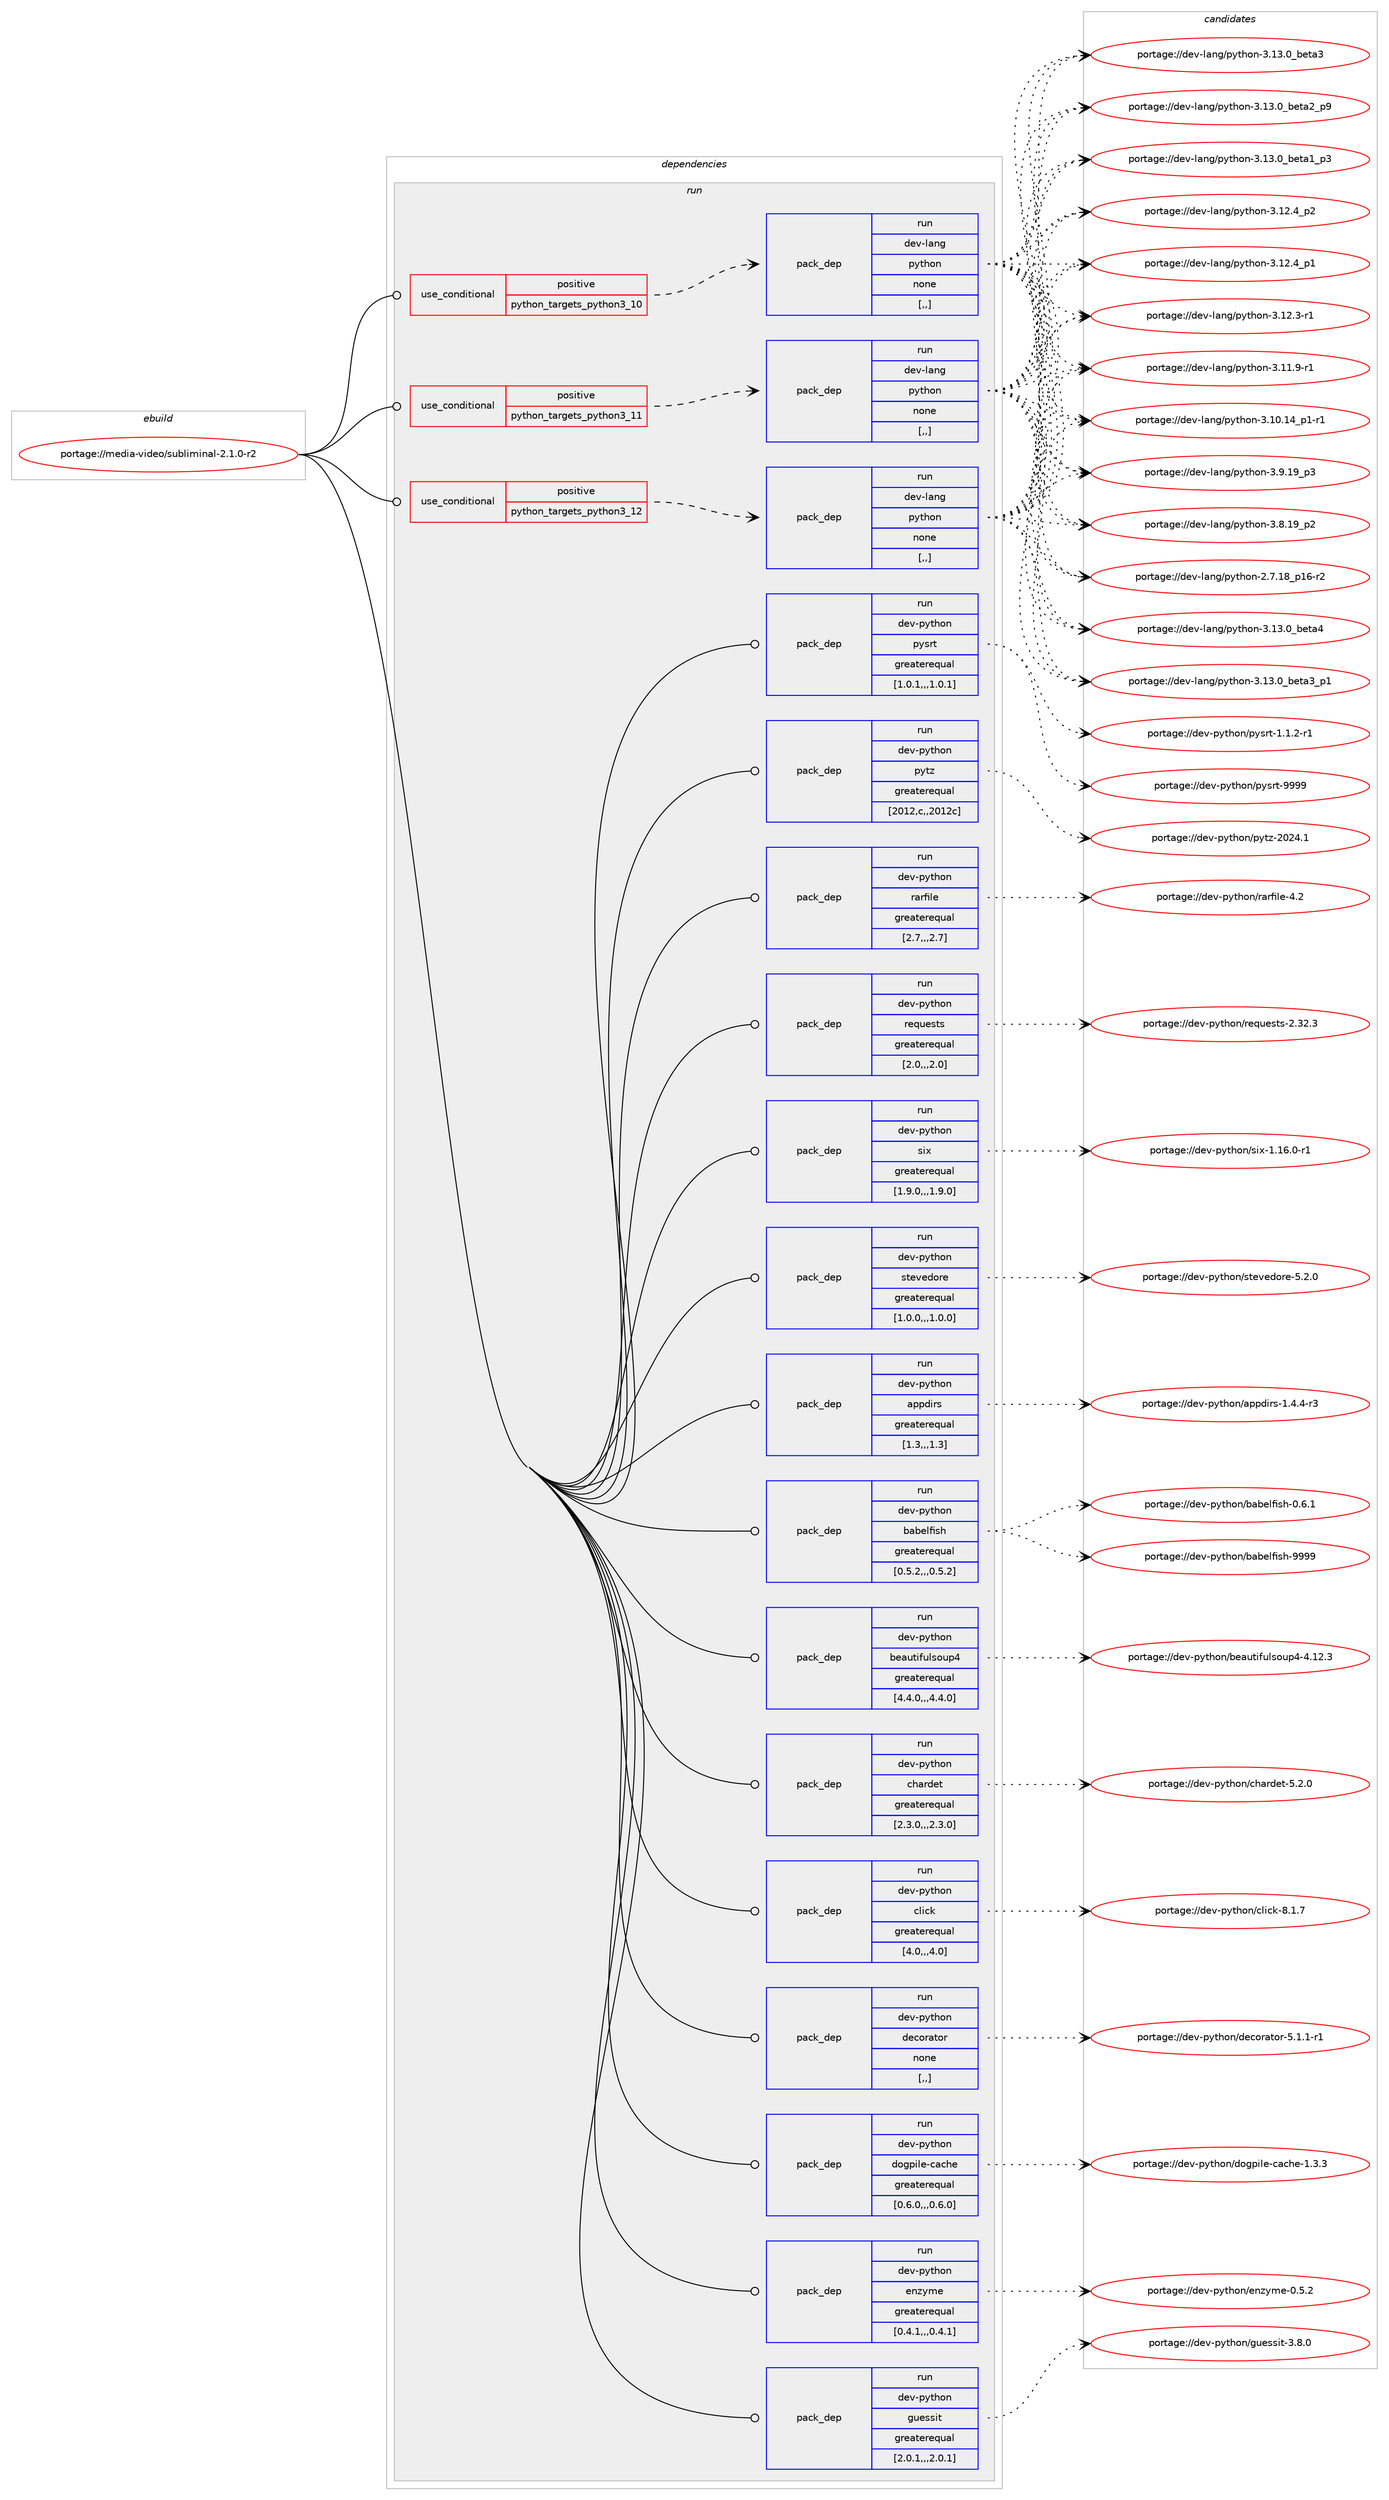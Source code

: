 digraph prolog {

# *************
# Graph options
# *************

newrank=true;
concentrate=true;
compound=true;
graph [rankdir=LR,fontname=Helvetica,fontsize=10,ranksep=1.5];#, ranksep=2.5, nodesep=0.2];
edge  [arrowhead=vee];
node  [fontname=Helvetica,fontsize=10];

# **********
# The ebuild
# **********

subgraph cluster_leftcol {
color=gray;
label=<<i>ebuild</i>>;
id [label="portage://media-video/subliminal-2.1.0-r2", color=red, width=4, href="../media-video/subliminal-2.1.0-r2.svg"];
}

# ****************
# The dependencies
# ****************

subgraph cluster_midcol {
color=gray;
label=<<i>dependencies</i>>;
subgraph cluster_compile {
fillcolor="#eeeeee";
style=filled;
label=<<i>compile</i>>;
}
subgraph cluster_compileandrun {
fillcolor="#eeeeee";
style=filled;
label=<<i>compile and run</i>>;
}
subgraph cluster_run {
fillcolor="#eeeeee";
style=filled;
label=<<i>run</i>>;
subgraph cond85631 {
dependency333682 [label=<<TABLE BORDER="0" CELLBORDER="1" CELLSPACING="0" CELLPADDING="4"><TR><TD ROWSPAN="3" CELLPADDING="10">use_conditional</TD></TR><TR><TD>positive</TD></TR><TR><TD>python_targets_python3_10</TD></TR></TABLE>>, shape=none, color=red];
subgraph pack245507 {
dependency333683 [label=<<TABLE BORDER="0" CELLBORDER="1" CELLSPACING="0" CELLPADDING="4" WIDTH="220"><TR><TD ROWSPAN="6" CELLPADDING="30">pack_dep</TD></TR><TR><TD WIDTH="110">run</TD></TR><TR><TD>dev-lang</TD></TR><TR><TD>python</TD></TR><TR><TD>none</TD></TR><TR><TD>[,,]</TD></TR></TABLE>>, shape=none, color=blue];
}
dependency333682:e -> dependency333683:w [weight=20,style="dashed",arrowhead="vee"];
}
id:e -> dependency333682:w [weight=20,style="solid",arrowhead="odot"];
subgraph cond85632 {
dependency333684 [label=<<TABLE BORDER="0" CELLBORDER="1" CELLSPACING="0" CELLPADDING="4"><TR><TD ROWSPAN="3" CELLPADDING="10">use_conditional</TD></TR><TR><TD>positive</TD></TR><TR><TD>python_targets_python3_11</TD></TR></TABLE>>, shape=none, color=red];
subgraph pack245508 {
dependency333685 [label=<<TABLE BORDER="0" CELLBORDER="1" CELLSPACING="0" CELLPADDING="4" WIDTH="220"><TR><TD ROWSPAN="6" CELLPADDING="30">pack_dep</TD></TR><TR><TD WIDTH="110">run</TD></TR><TR><TD>dev-lang</TD></TR><TR><TD>python</TD></TR><TR><TD>none</TD></TR><TR><TD>[,,]</TD></TR></TABLE>>, shape=none, color=blue];
}
dependency333684:e -> dependency333685:w [weight=20,style="dashed",arrowhead="vee"];
}
id:e -> dependency333684:w [weight=20,style="solid",arrowhead="odot"];
subgraph cond85633 {
dependency333686 [label=<<TABLE BORDER="0" CELLBORDER="1" CELLSPACING="0" CELLPADDING="4"><TR><TD ROWSPAN="3" CELLPADDING="10">use_conditional</TD></TR><TR><TD>positive</TD></TR><TR><TD>python_targets_python3_12</TD></TR></TABLE>>, shape=none, color=red];
subgraph pack245509 {
dependency333687 [label=<<TABLE BORDER="0" CELLBORDER="1" CELLSPACING="0" CELLPADDING="4" WIDTH="220"><TR><TD ROWSPAN="6" CELLPADDING="30">pack_dep</TD></TR><TR><TD WIDTH="110">run</TD></TR><TR><TD>dev-lang</TD></TR><TR><TD>python</TD></TR><TR><TD>none</TD></TR><TR><TD>[,,]</TD></TR></TABLE>>, shape=none, color=blue];
}
dependency333686:e -> dependency333687:w [weight=20,style="dashed",arrowhead="vee"];
}
id:e -> dependency333686:w [weight=20,style="solid",arrowhead="odot"];
subgraph pack245510 {
dependency333688 [label=<<TABLE BORDER="0" CELLBORDER="1" CELLSPACING="0" CELLPADDING="4" WIDTH="220"><TR><TD ROWSPAN="6" CELLPADDING="30">pack_dep</TD></TR><TR><TD WIDTH="110">run</TD></TR><TR><TD>dev-python</TD></TR><TR><TD>appdirs</TD></TR><TR><TD>greaterequal</TD></TR><TR><TD>[1.3,,,1.3]</TD></TR></TABLE>>, shape=none, color=blue];
}
id:e -> dependency333688:w [weight=20,style="solid",arrowhead="odot"];
subgraph pack245511 {
dependency333689 [label=<<TABLE BORDER="0" CELLBORDER="1" CELLSPACING="0" CELLPADDING="4" WIDTH="220"><TR><TD ROWSPAN="6" CELLPADDING="30">pack_dep</TD></TR><TR><TD WIDTH="110">run</TD></TR><TR><TD>dev-python</TD></TR><TR><TD>babelfish</TD></TR><TR><TD>greaterequal</TD></TR><TR><TD>[0.5.2,,,0.5.2]</TD></TR></TABLE>>, shape=none, color=blue];
}
id:e -> dependency333689:w [weight=20,style="solid",arrowhead="odot"];
subgraph pack245512 {
dependency333690 [label=<<TABLE BORDER="0" CELLBORDER="1" CELLSPACING="0" CELLPADDING="4" WIDTH="220"><TR><TD ROWSPAN="6" CELLPADDING="30">pack_dep</TD></TR><TR><TD WIDTH="110">run</TD></TR><TR><TD>dev-python</TD></TR><TR><TD>beautifulsoup4</TD></TR><TR><TD>greaterequal</TD></TR><TR><TD>[4.4.0,,,4.4.0]</TD></TR></TABLE>>, shape=none, color=blue];
}
id:e -> dependency333690:w [weight=20,style="solid",arrowhead="odot"];
subgraph pack245513 {
dependency333691 [label=<<TABLE BORDER="0" CELLBORDER="1" CELLSPACING="0" CELLPADDING="4" WIDTH="220"><TR><TD ROWSPAN="6" CELLPADDING="30">pack_dep</TD></TR><TR><TD WIDTH="110">run</TD></TR><TR><TD>dev-python</TD></TR><TR><TD>chardet</TD></TR><TR><TD>greaterequal</TD></TR><TR><TD>[2.3.0,,,2.3.0]</TD></TR></TABLE>>, shape=none, color=blue];
}
id:e -> dependency333691:w [weight=20,style="solid",arrowhead="odot"];
subgraph pack245514 {
dependency333692 [label=<<TABLE BORDER="0" CELLBORDER="1" CELLSPACING="0" CELLPADDING="4" WIDTH="220"><TR><TD ROWSPAN="6" CELLPADDING="30">pack_dep</TD></TR><TR><TD WIDTH="110">run</TD></TR><TR><TD>dev-python</TD></TR><TR><TD>click</TD></TR><TR><TD>greaterequal</TD></TR><TR><TD>[4.0,,,4.0]</TD></TR></TABLE>>, shape=none, color=blue];
}
id:e -> dependency333692:w [weight=20,style="solid",arrowhead="odot"];
subgraph pack245515 {
dependency333693 [label=<<TABLE BORDER="0" CELLBORDER="1" CELLSPACING="0" CELLPADDING="4" WIDTH="220"><TR><TD ROWSPAN="6" CELLPADDING="30">pack_dep</TD></TR><TR><TD WIDTH="110">run</TD></TR><TR><TD>dev-python</TD></TR><TR><TD>decorator</TD></TR><TR><TD>none</TD></TR><TR><TD>[,,]</TD></TR></TABLE>>, shape=none, color=blue];
}
id:e -> dependency333693:w [weight=20,style="solid",arrowhead="odot"];
subgraph pack245516 {
dependency333694 [label=<<TABLE BORDER="0" CELLBORDER="1" CELLSPACING="0" CELLPADDING="4" WIDTH="220"><TR><TD ROWSPAN="6" CELLPADDING="30">pack_dep</TD></TR><TR><TD WIDTH="110">run</TD></TR><TR><TD>dev-python</TD></TR><TR><TD>dogpile-cache</TD></TR><TR><TD>greaterequal</TD></TR><TR><TD>[0.6.0,,,0.6.0]</TD></TR></TABLE>>, shape=none, color=blue];
}
id:e -> dependency333694:w [weight=20,style="solid",arrowhead="odot"];
subgraph pack245517 {
dependency333695 [label=<<TABLE BORDER="0" CELLBORDER="1" CELLSPACING="0" CELLPADDING="4" WIDTH="220"><TR><TD ROWSPAN="6" CELLPADDING="30">pack_dep</TD></TR><TR><TD WIDTH="110">run</TD></TR><TR><TD>dev-python</TD></TR><TR><TD>enzyme</TD></TR><TR><TD>greaterequal</TD></TR><TR><TD>[0.4.1,,,0.4.1]</TD></TR></TABLE>>, shape=none, color=blue];
}
id:e -> dependency333695:w [weight=20,style="solid",arrowhead="odot"];
subgraph pack245518 {
dependency333696 [label=<<TABLE BORDER="0" CELLBORDER="1" CELLSPACING="0" CELLPADDING="4" WIDTH="220"><TR><TD ROWSPAN="6" CELLPADDING="30">pack_dep</TD></TR><TR><TD WIDTH="110">run</TD></TR><TR><TD>dev-python</TD></TR><TR><TD>guessit</TD></TR><TR><TD>greaterequal</TD></TR><TR><TD>[2.0.1,,,2.0.1]</TD></TR></TABLE>>, shape=none, color=blue];
}
id:e -> dependency333696:w [weight=20,style="solid",arrowhead="odot"];
subgraph pack245519 {
dependency333697 [label=<<TABLE BORDER="0" CELLBORDER="1" CELLSPACING="0" CELLPADDING="4" WIDTH="220"><TR><TD ROWSPAN="6" CELLPADDING="30">pack_dep</TD></TR><TR><TD WIDTH="110">run</TD></TR><TR><TD>dev-python</TD></TR><TR><TD>pysrt</TD></TR><TR><TD>greaterequal</TD></TR><TR><TD>[1.0.1,,,1.0.1]</TD></TR></TABLE>>, shape=none, color=blue];
}
id:e -> dependency333697:w [weight=20,style="solid",arrowhead="odot"];
subgraph pack245520 {
dependency333698 [label=<<TABLE BORDER="0" CELLBORDER="1" CELLSPACING="0" CELLPADDING="4" WIDTH="220"><TR><TD ROWSPAN="6" CELLPADDING="30">pack_dep</TD></TR><TR><TD WIDTH="110">run</TD></TR><TR><TD>dev-python</TD></TR><TR><TD>pytz</TD></TR><TR><TD>greaterequal</TD></TR><TR><TD>[2012,c,,2012c]</TD></TR></TABLE>>, shape=none, color=blue];
}
id:e -> dependency333698:w [weight=20,style="solid",arrowhead="odot"];
subgraph pack245521 {
dependency333699 [label=<<TABLE BORDER="0" CELLBORDER="1" CELLSPACING="0" CELLPADDING="4" WIDTH="220"><TR><TD ROWSPAN="6" CELLPADDING="30">pack_dep</TD></TR><TR><TD WIDTH="110">run</TD></TR><TR><TD>dev-python</TD></TR><TR><TD>rarfile</TD></TR><TR><TD>greaterequal</TD></TR><TR><TD>[2.7,,,2.7]</TD></TR></TABLE>>, shape=none, color=blue];
}
id:e -> dependency333699:w [weight=20,style="solid",arrowhead="odot"];
subgraph pack245522 {
dependency333700 [label=<<TABLE BORDER="0" CELLBORDER="1" CELLSPACING="0" CELLPADDING="4" WIDTH="220"><TR><TD ROWSPAN="6" CELLPADDING="30">pack_dep</TD></TR><TR><TD WIDTH="110">run</TD></TR><TR><TD>dev-python</TD></TR><TR><TD>requests</TD></TR><TR><TD>greaterequal</TD></TR><TR><TD>[2.0,,,2.0]</TD></TR></TABLE>>, shape=none, color=blue];
}
id:e -> dependency333700:w [weight=20,style="solid",arrowhead="odot"];
subgraph pack245523 {
dependency333701 [label=<<TABLE BORDER="0" CELLBORDER="1" CELLSPACING="0" CELLPADDING="4" WIDTH="220"><TR><TD ROWSPAN="6" CELLPADDING="30">pack_dep</TD></TR><TR><TD WIDTH="110">run</TD></TR><TR><TD>dev-python</TD></TR><TR><TD>six</TD></TR><TR><TD>greaterequal</TD></TR><TR><TD>[1.9.0,,,1.9.0]</TD></TR></TABLE>>, shape=none, color=blue];
}
id:e -> dependency333701:w [weight=20,style="solid",arrowhead="odot"];
subgraph pack245524 {
dependency333702 [label=<<TABLE BORDER="0" CELLBORDER="1" CELLSPACING="0" CELLPADDING="4" WIDTH="220"><TR><TD ROWSPAN="6" CELLPADDING="30">pack_dep</TD></TR><TR><TD WIDTH="110">run</TD></TR><TR><TD>dev-python</TD></TR><TR><TD>stevedore</TD></TR><TR><TD>greaterequal</TD></TR><TR><TD>[1.0.0,,,1.0.0]</TD></TR></TABLE>>, shape=none, color=blue];
}
id:e -> dependency333702:w [weight=20,style="solid",arrowhead="odot"];
}
}

# **************
# The candidates
# **************

subgraph cluster_choices {
rank=same;
color=gray;
label=<<i>candidates</i>>;

subgraph choice245507 {
color=black;
nodesep=1;
choice1001011184510897110103471121211161041111104551464951464895981011169752 [label="portage://dev-lang/python-3.13.0_beta4", color=red, width=4,href="../dev-lang/python-3.13.0_beta4.svg"];
choice10010111845108971101034711212111610411111045514649514648959810111697519511249 [label="portage://dev-lang/python-3.13.0_beta3_p1", color=red, width=4,href="../dev-lang/python-3.13.0_beta3_p1.svg"];
choice1001011184510897110103471121211161041111104551464951464895981011169751 [label="portage://dev-lang/python-3.13.0_beta3", color=red, width=4,href="../dev-lang/python-3.13.0_beta3.svg"];
choice10010111845108971101034711212111610411111045514649514648959810111697509511257 [label="portage://dev-lang/python-3.13.0_beta2_p9", color=red, width=4,href="../dev-lang/python-3.13.0_beta2_p9.svg"];
choice10010111845108971101034711212111610411111045514649514648959810111697499511251 [label="portage://dev-lang/python-3.13.0_beta1_p3", color=red, width=4,href="../dev-lang/python-3.13.0_beta1_p3.svg"];
choice100101118451089711010347112121116104111110455146495046529511250 [label="portage://dev-lang/python-3.12.4_p2", color=red, width=4,href="../dev-lang/python-3.12.4_p2.svg"];
choice100101118451089711010347112121116104111110455146495046529511249 [label="portage://dev-lang/python-3.12.4_p1", color=red, width=4,href="../dev-lang/python-3.12.4_p1.svg"];
choice100101118451089711010347112121116104111110455146495046514511449 [label="portage://dev-lang/python-3.12.3-r1", color=red, width=4,href="../dev-lang/python-3.12.3-r1.svg"];
choice100101118451089711010347112121116104111110455146494946574511449 [label="portage://dev-lang/python-3.11.9-r1", color=red, width=4,href="../dev-lang/python-3.11.9-r1.svg"];
choice100101118451089711010347112121116104111110455146494846495295112494511449 [label="portage://dev-lang/python-3.10.14_p1-r1", color=red, width=4,href="../dev-lang/python-3.10.14_p1-r1.svg"];
choice100101118451089711010347112121116104111110455146574649579511251 [label="portage://dev-lang/python-3.9.19_p3", color=red, width=4,href="../dev-lang/python-3.9.19_p3.svg"];
choice100101118451089711010347112121116104111110455146564649579511250 [label="portage://dev-lang/python-3.8.19_p2", color=red, width=4,href="../dev-lang/python-3.8.19_p2.svg"];
choice100101118451089711010347112121116104111110455046554649569511249544511450 [label="portage://dev-lang/python-2.7.18_p16-r2", color=red, width=4,href="../dev-lang/python-2.7.18_p16-r2.svg"];
dependency333683:e -> choice1001011184510897110103471121211161041111104551464951464895981011169752:w [style=dotted,weight="100"];
dependency333683:e -> choice10010111845108971101034711212111610411111045514649514648959810111697519511249:w [style=dotted,weight="100"];
dependency333683:e -> choice1001011184510897110103471121211161041111104551464951464895981011169751:w [style=dotted,weight="100"];
dependency333683:e -> choice10010111845108971101034711212111610411111045514649514648959810111697509511257:w [style=dotted,weight="100"];
dependency333683:e -> choice10010111845108971101034711212111610411111045514649514648959810111697499511251:w [style=dotted,weight="100"];
dependency333683:e -> choice100101118451089711010347112121116104111110455146495046529511250:w [style=dotted,weight="100"];
dependency333683:e -> choice100101118451089711010347112121116104111110455146495046529511249:w [style=dotted,weight="100"];
dependency333683:e -> choice100101118451089711010347112121116104111110455146495046514511449:w [style=dotted,weight="100"];
dependency333683:e -> choice100101118451089711010347112121116104111110455146494946574511449:w [style=dotted,weight="100"];
dependency333683:e -> choice100101118451089711010347112121116104111110455146494846495295112494511449:w [style=dotted,weight="100"];
dependency333683:e -> choice100101118451089711010347112121116104111110455146574649579511251:w [style=dotted,weight="100"];
dependency333683:e -> choice100101118451089711010347112121116104111110455146564649579511250:w [style=dotted,weight="100"];
dependency333683:e -> choice100101118451089711010347112121116104111110455046554649569511249544511450:w [style=dotted,weight="100"];
}
subgraph choice245508 {
color=black;
nodesep=1;
choice1001011184510897110103471121211161041111104551464951464895981011169752 [label="portage://dev-lang/python-3.13.0_beta4", color=red, width=4,href="../dev-lang/python-3.13.0_beta4.svg"];
choice10010111845108971101034711212111610411111045514649514648959810111697519511249 [label="portage://dev-lang/python-3.13.0_beta3_p1", color=red, width=4,href="../dev-lang/python-3.13.0_beta3_p1.svg"];
choice1001011184510897110103471121211161041111104551464951464895981011169751 [label="portage://dev-lang/python-3.13.0_beta3", color=red, width=4,href="../dev-lang/python-3.13.0_beta3.svg"];
choice10010111845108971101034711212111610411111045514649514648959810111697509511257 [label="portage://dev-lang/python-3.13.0_beta2_p9", color=red, width=4,href="../dev-lang/python-3.13.0_beta2_p9.svg"];
choice10010111845108971101034711212111610411111045514649514648959810111697499511251 [label="portage://dev-lang/python-3.13.0_beta1_p3", color=red, width=4,href="../dev-lang/python-3.13.0_beta1_p3.svg"];
choice100101118451089711010347112121116104111110455146495046529511250 [label="portage://dev-lang/python-3.12.4_p2", color=red, width=4,href="../dev-lang/python-3.12.4_p2.svg"];
choice100101118451089711010347112121116104111110455146495046529511249 [label="portage://dev-lang/python-3.12.4_p1", color=red, width=4,href="../dev-lang/python-3.12.4_p1.svg"];
choice100101118451089711010347112121116104111110455146495046514511449 [label="portage://dev-lang/python-3.12.3-r1", color=red, width=4,href="../dev-lang/python-3.12.3-r1.svg"];
choice100101118451089711010347112121116104111110455146494946574511449 [label="portage://dev-lang/python-3.11.9-r1", color=red, width=4,href="../dev-lang/python-3.11.9-r1.svg"];
choice100101118451089711010347112121116104111110455146494846495295112494511449 [label="portage://dev-lang/python-3.10.14_p1-r1", color=red, width=4,href="../dev-lang/python-3.10.14_p1-r1.svg"];
choice100101118451089711010347112121116104111110455146574649579511251 [label="portage://dev-lang/python-3.9.19_p3", color=red, width=4,href="../dev-lang/python-3.9.19_p3.svg"];
choice100101118451089711010347112121116104111110455146564649579511250 [label="portage://dev-lang/python-3.8.19_p2", color=red, width=4,href="../dev-lang/python-3.8.19_p2.svg"];
choice100101118451089711010347112121116104111110455046554649569511249544511450 [label="portage://dev-lang/python-2.7.18_p16-r2", color=red, width=4,href="../dev-lang/python-2.7.18_p16-r2.svg"];
dependency333685:e -> choice1001011184510897110103471121211161041111104551464951464895981011169752:w [style=dotted,weight="100"];
dependency333685:e -> choice10010111845108971101034711212111610411111045514649514648959810111697519511249:w [style=dotted,weight="100"];
dependency333685:e -> choice1001011184510897110103471121211161041111104551464951464895981011169751:w [style=dotted,weight="100"];
dependency333685:e -> choice10010111845108971101034711212111610411111045514649514648959810111697509511257:w [style=dotted,weight="100"];
dependency333685:e -> choice10010111845108971101034711212111610411111045514649514648959810111697499511251:w [style=dotted,weight="100"];
dependency333685:e -> choice100101118451089711010347112121116104111110455146495046529511250:w [style=dotted,weight="100"];
dependency333685:e -> choice100101118451089711010347112121116104111110455146495046529511249:w [style=dotted,weight="100"];
dependency333685:e -> choice100101118451089711010347112121116104111110455146495046514511449:w [style=dotted,weight="100"];
dependency333685:e -> choice100101118451089711010347112121116104111110455146494946574511449:w [style=dotted,weight="100"];
dependency333685:e -> choice100101118451089711010347112121116104111110455146494846495295112494511449:w [style=dotted,weight="100"];
dependency333685:e -> choice100101118451089711010347112121116104111110455146574649579511251:w [style=dotted,weight="100"];
dependency333685:e -> choice100101118451089711010347112121116104111110455146564649579511250:w [style=dotted,weight="100"];
dependency333685:e -> choice100101118451089711010347112121116104111110455046554649569511249544511450:w [style=dotted,weight="100"];
}
subgraph choice245509 {
color=black;
nodesep=1;
choice1001011184510897110103471121211161041111104551464951464895981011169752 [label="portage://dev-lang/python-3.13.0_beta4", color=red, width=4,href="../dev-lang/python-3.13.0_beta4.svg"];
choice10010111845108971101034711212111610411111045514649514648959810111697519511249 [label="portage://dev-lang/python-3.13.0_beta3_p1", color=red, width=4,href="../dev-lang/python-3.13.0_beta3_p1.svg"];
choice1001011184510897110103471121211161041111104551464951464895981011169751 [label="portage://dev-lang/python-3.13.0_beta3", color=red, width=4,href="../dev-lang/python-3.13.0_beta3.svg"];
choice10010111845108971101034711212111610411111045514649514648959810111697509511257 [label="portage://dev-lang/python-3.13.0_beta2_p9", color=red, width=4,href="../dev-lang/python-3.13.0_beta2_p9.svg"];
choice10010111845108971101034711212111610411111045514649514648959810111697499511251 [label="portage://dev-lang/python-3.13.0_beta1_p3", color=red, width=4,href="../dev-lang/python-3.13.0_beta1_p3.svg"];
choice100101118451089711010347112121116104111110455146495046529511250 [label="portage://dev-lang/python-3.12.4_p2", color=red, width=4,href="../dev-lang/python-3.12.4_p2.svg"];
choice100101118451089711010347112121116104111110455146495046529511249 [label="portage://dev-lang/python-3.12.4_p1", color=red, width=4,href="../dev-lang/python-3.12.4_p1.svg"];
choice100101118451089711010347112121116104111110455146495046514511449 [label="portage://dev-lang/python-3.12.3-r1", color=red, width=4,href="../dev-lang/python-3.12.3-r1.svg"];
choice100101118451089711010347112121116104111110455146494946574511449 [label="portage://dev-lang/python-3.11.9-r1", color=red, width=4,href="../dev-lang/python-3.11.9-r1.svg"];
choice100101118451089711010347112121116104111110455146494846495295112494511449 [label="portage://dev-lang/python-3.10.14_p1-r1", color=red, width=4,href="../dev-lang/python-3.10.14_p1-r1.svg"];
choice100101118451089711010347112121116104111110455146574649579511251 [label="portage://dev-lang/python-3.9.19_p3", color=red, width=4,href="../dev-lang/python-3.9.19_p3.svg"];
choice100101118451089711010347112121116104111110455146564649579511250 [label="portage://dev-lang/python-3.8.19_p2", color=red, width=4,href="../dev-lang/python-3.8.19_p2.svg"];
choice100101118451089711010347112121116104111110455046554649569511249544511450 [label="portage://dev-lang/python-2.7.18_p16-r2", color=red, width=4,href="../dev-lang/python-2.7.18_p16-r2.svg"];
dependency333687:e -> choice1001011184510897110103471121211161041111104551464951464895981011169752:w [style=dotted,weight="100"];
dependency333687:e -> choice10010111845108971101034711212111610411111045514649514648959810111697519511249:w [style=dotted,weight="100"];
dependency333687:e -> choice1001011184510897110103471121211161041111104551464951464895981011169751:w [style=dotted,weight="100"];
dependency333687:e -> choice10010111845108971101034711212111610411111045514649514648959810111697509511257:w [style=dotted,weight="100"];
dependency333687:e -> choice10010111845108971101034711212111610411111045514649514648959810111697499511251:w [style=dotted,weight="100"];
dependency333687:e -> choice100101118451089711010347112121116104111110455146495046529511250:w [style=dotted,weight="100"];
dependency333687:e -> choice100101118451089711010347112121116104111110455146495046529511249:w [style=dotted,weight="100"];
dependency333687:e -> choice100101118451089711010347112121116104111110455146495046514511449:w [style=dotted,weight="100"];
dependency333687:e -> choice100101118451089711010347112121116104111110455146494946574511449:w [style=dotted,weight="100"];
dependency333687:e -> choice100101118451089711010347112121116104111110455146494846495295112494511449:w [style=dotted,weight="100"];
dependency333687:e -> choice100101118451089711010347112121116104111110455146574649579511251:w [style=dotted,weight="100"];
dependency333687:e -> choice100101118451089711010347112121116104111110455146564649579511250:w [style=dotted,weight="100"];
dependency333687:e -> choice100101118451089711010347112121116104111110455046554649569511249544511450:w [style=dotted,weight="100"];
}
subgraph choice245510 {
color=black;
nodesep=1;
choice1001011184511212111610411111047971121121001051141154549465246524511451 [label="portage://dev-python/appdirs-1.4.4-r3", color=red, width=4,href="../dev-python/appdirs-1.4.4-r3.svg"];
dependency333688:e -> choice1001011184511212111610411111047971121121001051141154549465246524511451:w [style=dotted,weight="100"];
}
subgraph choice245511 {
color=black;
nodesep=1;
choice10010111845112121116104111110479897981011081021051151044557575757 [label="portage://dev-python/babelfish-9999", color=red, width=4,href="../dev-python/babelfish-9999.svg"];
choice1001011184511212111610411111047989798101108102105115104454846544649 [label="portage://dev-python/babelfish-0.6.1", color=red, width=4,href="../dev-python/babelfish-0.6.1.svg"];
dependency333689:e -> choice10010111845112121116104111110479897981011081021051151044557575757:w [style=dotted,weight="100"];
dependency333689:e -> choice1001011184511212111610411111047989798101108102105115104454846544649:w [style=dotted,weight="100"];
}
subgraph choice245512 {
color=black;
nodesep=1;
choice100101118451121211161041111104798101971171161051021171081151111171125245524649504651 [label="portage://dev-python/beautifulsoup4-4.12.3", color=red, width=4,href="../dev-python/beautifulsoup4-4.12.3.svg"];
dependency333690:e -> choice100101118451121211161041111104798101971171161051021171081151111171125245524649504651:w [style=dotted,weight="100"];
}
subgraph choice245513 {
color=black;
nodesep=1;
choice10010111845112121116104111110479910497114100101116455346504648 [label="portage://dev-python/chardet-5.2.0", color=red, width=4,href="../dev-python/chardet-5.2.0.svg"];
dependency333691:e -> choice10010111845112121116104111110479910497114100101116455346504648:w [style=dotted,weight="100"];
}
subgraph choice245514 {
color=black;
nodesep=1;
choice10010111845112121116104111110479910810599107455646494655 [label="portage://dev-python/click-8.1.7", color=red, width=4,href="../dev-python/click-8.1.7.svg"];
dependency333692:e -> choice10010111845112121116104111110479910810599107455646494655:w [style=dotted,weight="100"];
}
subgraph choice245515 {
color=black;
nodesep=1;
choice100101118451121211161041111104710010199111114971161111144553464946494511449 [label="portage://dev-python/decorator-5.1.1-r1", color=red, width=4,href="../dev-python/decorator-5.1.1-r1.svg"];
dependency333693:e -> choice100101118451121211161041111104710010199111114971161111144553464946494511449:w [style=dotted,weight="100"];
}
subgraph choice245516 {
color=black;
nodesep=1;
choice100101118451121211161041111104710011110311210510810145999799104101454946514651 [label="portage://dev-python/dogpile-cache-1.3.3", color=red, width=4,href="../dev-python/dogpile-cache-1.3.3.svg"];
dependency333694:e -> choice100101118451121211161041111104710011110311210510810145999799104101454946514651:w [style=dotted,weight="100"];
}
subgraph choice245517 {
color=black;
nodesep=1;
choice1001011184511212111610411111047101110122121109101454846534650 [label="portage://dev-python/enzyme-0.5.2", color=red, width=4,href="../dev-python/enzyme-0.5.2.svg"];
dependency333695:e -> choice1001011184511212111610411111047101110122121109101454846534650:w [style=dotted,weight="100"];
}
subgraph choice245518 {
color=black;
nodesep=1;
choice1001011184511212111610411111047103117101115115105116455146564648 [label="portage://dev-python/guessit-3.8.0", color=red, width=4,href="../dev-python/guessit-3.8.0.svg"];
dependency333696:e -> choice1001011184511212111610411111047103117101115115105116455146564648:w [style=dotted,weight="100"];
}
subgraph choice245519 {
color=black;
nodesep=1;
choice10010111845112121116104111110471121211151141164557575757 [label="portage://dev-python/pysrt-9999", color=red, width=4,href="../dev-python/pysrt-9999.svg"];
choice10010111845112121116104111110471121211151141164549464946504511449 [label="portage://dev-python/pysrt-1.1.2-r1", color=red, width=4,href="../dev-python/pysrt-1.1.2-r1.svg"];
dependency333697:e -> choice10010111845112121116104111110471121211151141164557575757:w [style=dotted,weight="100"];
dependency333697:e -> choice10010111845112121116104111110471121211151141164549464946504511449:w [style=dotted,weight="100"];
}
subgraph choice245520 {
color=black;
nodesep=1;
choice100101118451121211161041111104711212111612245504850524649 [label="portage://dev-python/pytz-2024.1", color=red, width=4,href="../dev-python/pytz-2024.1.svg"];
dependency333698:e -> choice100101118451121211161041111104711212111612245504850524649:w [style=dotted,weight="100"];
}
subgraph choice245521 {
color=black;
nodesep=1;
choice10010111845112121116104111110471149711410210510810145524650 [label="portage://dev-python/rarfile-4.2", color=red, width=4,href="../dev-python/rarfile-4.2.svg"];
dependency333699:e -> choice10010111845112121116104111110471149711410210510810145524650:w [style=dotted,weight="100"];
}
subgraph choice245522 {
color=black;
nodesep=1;
choice100101118451121211161041111104711410111311710111511611545504651504651 [label="portage://dev-python/requests-2.32.3", color=red, width=4,href="../dev-python/requests-2.32.3.svg"];
dependency333700:e -> choice100101118451121211161041111104711410111311710111511611545504651504651:w [style=dotted,weight="100"];
}
subgraph choice245523 {
color=black;
nodesep=1;
choice1001011184511212111610411111047115105120454946495446484511449 [label="portage://dev-python/six-1.16.0-r1", color=red, width=4,href="../dev-python/six-1.16.0-r1.svg"];
dependency333701:e -> choice1001011184511212111610411111047115105120454946495446484511449:w [style=dotted,weight="100"];
}
subgraph choice245524 {
color=black;
nodesep=1;
choice1001011184511212111610411111047115116101118101100111114101455346504648 [label="portage://dev-python/stevedore-5.2.0", color=red, width=4,href="../dev-python/stevedore-5.2.0.svg"];
dependency333702:e -> choice1001011184511212111610411111047115116101118101100111114101455346504648:w [style=dotted,weight="100"];
}
}

}
